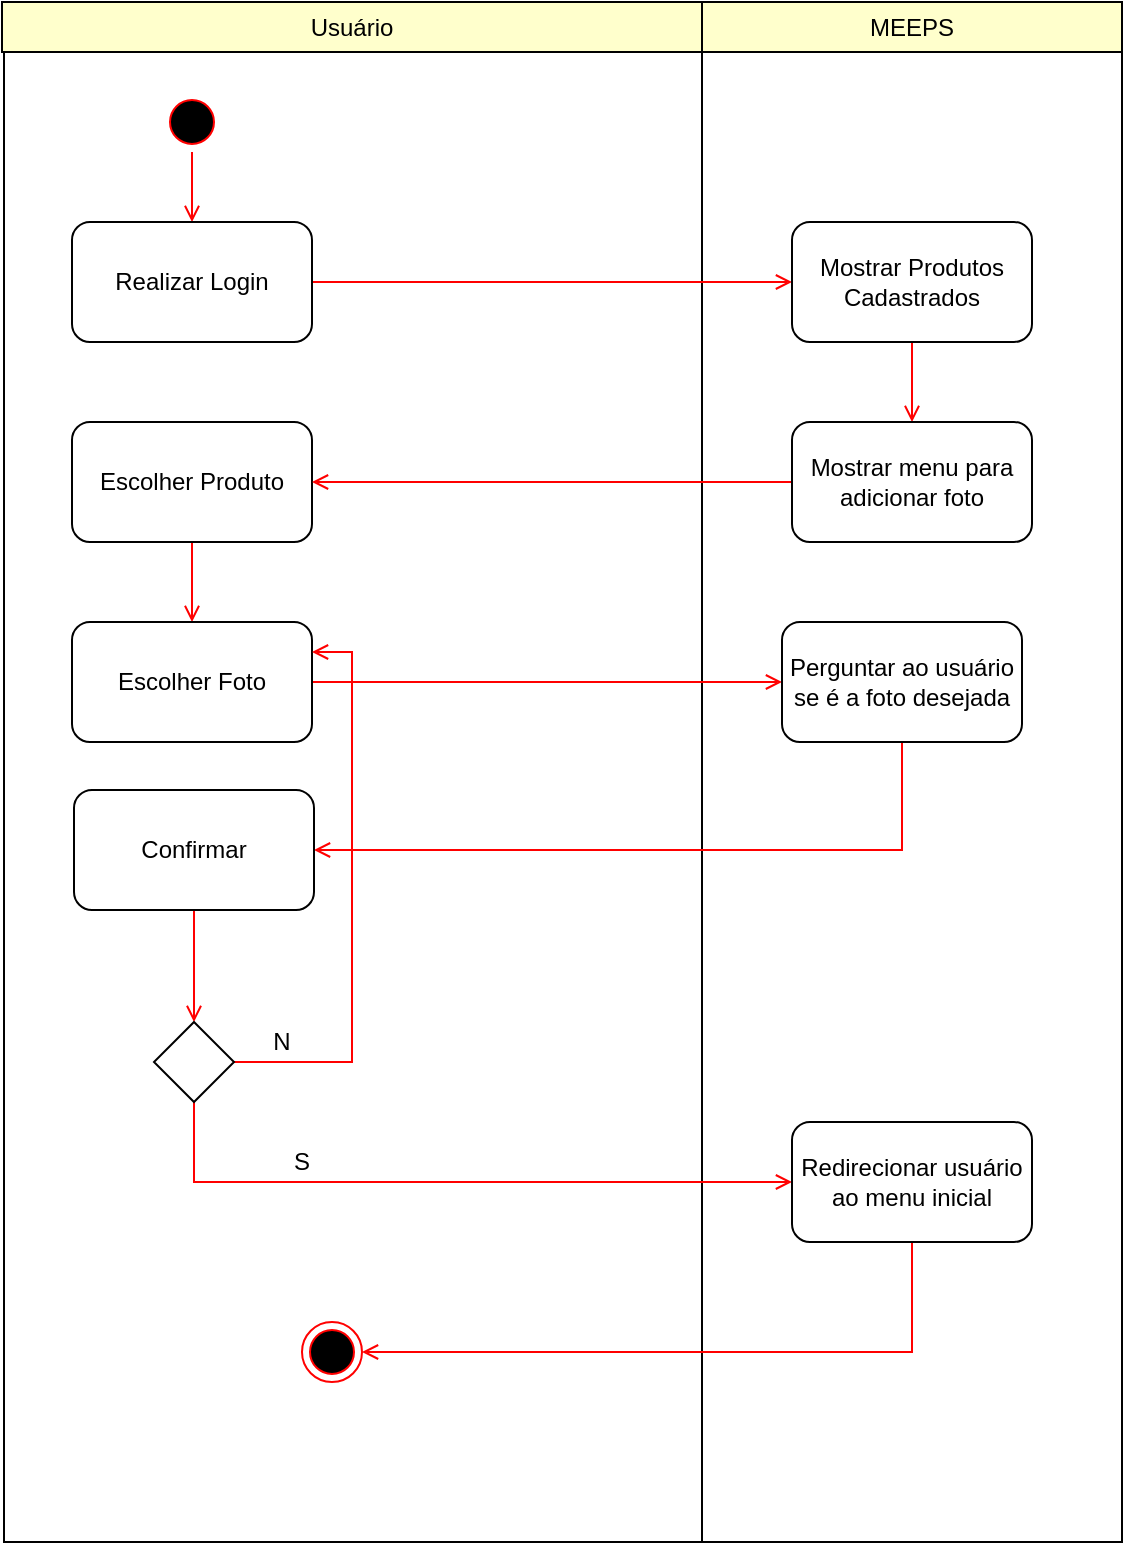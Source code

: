 <mxfile version="11.3.1" type="device" pages="1"><diagram id="EL3MX5njHhTajYj040Ra" name="Page-1"><mxGraphModel dx="2011" dy="1070" grid="1" gridSize="10" guides="1" tooltips="1" connect="1" arrows="1" fold="1" page="1" pageScale="1" pageWidth="827" pageHeight="1169" math="0" shadow="0"><root><mxCell id="0"/><mxCell id="1" parent="0"/><mxCell id="-ED3prRf9zqZRVHfGTgM-1" value="" style="rounded=0;whiteSpace=wrap;html=1;" parent="1" vertex="1"><mxGeometry x="460" y="285" width="210" height="745" as="geometry"/></mxCell><mxCell id="-ED3prRf9zqZRVHfGTgM-2" value="" style="rounded=0;whiteSpace=wrap;html=1;" parent="1" vertex="1"><mxGeometry x="111" y="285" width="349" height="745" as="geometry"/></mxCell><mxCell id="-ED3prRf9zqZRVHfGTgM-4" value="" style="ellipse;html=1;shape=endState;fillColor=#000000;strokeColor=#ff0000;" parent="1" vertex="1"><mxGeometry x="260" y="920" width="30" height="30" as="geometry"/></mxCell><mxCell id="-ED3prRf9zqZRVHfGTgM-5" value="Usuário" style="rounded=0;whiteSpace=wrap;html=1;strokeColor=#000000;fillColor=#FFFFCC;" parent="1" vertex="1"><mxGeometry x="110" y="260" width="350" height="25" as="geometry"/></mxCell><mxCell id="-ED3prRf9zqZRVHfGTgM-6" value="MEEPS" style="rounded=0;whiteSpace=wrap;html=1;strokeColor=#000000;fillColor=#FFFFCC;" parent="1" vertex="1"><mxGeometry x="460" y="260" width="210" height="25" as="geometry"/></mxCell><mxCell id="-ED3prRf9zqZRVHfGTgM-19" value="" style="edgeStyle=orthogonalEdgeStyle;rounded=0;orthogonalLoop=1;jettySize=auto;html=1;endArrow=open;endFill=0;strokeColor=#FF0000;" parent="1" source="-ED3prRf9zqZRVHfGTgM-7" target="-ED3prRf9zqZRVHfGTgM-18" edge="1"><mxGeometry relative="1" as="geometry"/></mxCell><mxCell id="-ED3prRf9zqZRVHfGTgM-7" value="" style="ellipse;html=1;shape=startState;fillColor=#000000;strokeColor=#ff0000;" parent="1" vertex="1"><mxGeometry x="190" y="305" width="30" height="30" as="geometry"/></mxCell><mxCell id="-ED3prRf9zqZRVHfGTgM-21" value="" style="edgeStyle=orthogonalEdgeStyle;rounded=0;orthogonalLoop=1;jettySize=auto;html=1;endArrow=open;endFill=0;strokeColor=#FF0000;" parent="1" source="-ED3prRf9zqZRVHfGTgM-18" target="-ED3prRf9zqZRVHfGTgM-20" edge="1"><mxGeometry relative="1" as="geometry"/></mxCell><mxCell id="-ED3prRf9zqZRVHfGTgM-18" value="Realizar Login" style="rounded=1;whiteSpace=wrap;html=1;" parent="1" vertex="1"><mxGeometry x="145" y="370" width="120" height="60" as="geometry"/></mxCell><mxCell id="-ED3prRf9zqZRVHfGTgM-25" value="" style="edgeStyle=orthogonalEdgeStyle;rounded=0;orthogonalLoop=1;jettySize=auto;html=1;endArrow=open;endFill=0;strokeColor=#FF0000;" parent="1" source="-ED3prRf9zqZRVHfGTgM-20" target="-ED3prRf9zqZRVHfGTgM-24" edge="1"><mxGeometry relative="1" as="geometry"/></mxCell><mxCell id="-ED3prRf9zqZRVHfGTgM-20" value="Mostrar Produtos Cadastrados" style="rounded=1;whiteSpace=wrap;html=1;" parent="1" vertex="1"><mxGeometry x="505" y="370" width="120" height="60" as="geometry"/></mxCell><mxCell id="-ED3prRf9zqZRVHfGTgM-30" value="" style="edgeStyle=orthogonalEdgeStyle;rounded=0;orthogonalLoop=1;jettySize=auto;html=1;endArrow=open;endFill=0;strokeColor=#FF0000;" parent="1" source="-ED3prRf9zqZRVHfGTgM-22" target="-ED3prRf9zqZRVHfGTgM-27" edge="1"><mxGeometry relative="1" as="geometry"/></mxCell><mxCell id="-ED3prRf9zqZRVHfGTgM-22" value="Escolher Produto" style="rounded=1;whiteSpace=wrap;html=1;" parent="1" vertex="1"><mxGeometry x="145" y="470" width="120" height="60" as="geometry"/></mxCell><mxCell id="-ED3prRf9zqZRVHfGTgM-29" value="" style="edgeStyle=orthogonalEdgeStyle;rounded=0;orthogonalLoop=1;jettySize=auto;html=1;endArrow=open;endFill=0;strokeColor=#FF0000;" parent="1" source="-ED3prRf9zqZRVHfGTgM-24" target="-ED3prRf9zqZRVHfGTgM-22" edge="1"><mxGeometry relative="1" as="geometry"/></mxCell><mxCell id="-ED3prRf9zqZRVHfGTgM-24" value="Mostrar menu para adicionar foto" style="rounded=1;whiteSpace=wrap;html=1;" parent="1" vertex="1"><mxGeometry x="505" y="470" width="120" height="60" as="geometry"/></mxCell><mxCell id="-ED3prRf9zqZRVHfGTgM-32" value="" style="edgeStyle=orthogonalEdgeStyle;rounded=0;orthogonalLoop=1;jettySize=auto;html=1;endArrow=open;endFill=0;strokeColor=#FF0000;" parent="1" source="-ED3prRf9zqZRVHfGTgM-27" target="-ED3prRf9zqZRVHfGTgM-31" edge="1"><mxGeometry relative="1" as="geometry"/></mxCell><mxCell id="-ED3prRf9zqZRVHfGTgM-27" value="Escolher Foto" style="rounded=1;whiteSpace=wrap;html=1;" parent="1" vertex="1"><mxGeometry x="145" y="570" width="120" height="60" as="geometry"/></mxCell><mxCell id="-ED3prRf9zqZRVHfGTgM-34" style="edgeStyle=orthogonalEdgeStyle;rounded=0;orthogonalLoop=1;jettySize=auto;html=1;entryX=1;entryY=0.5;entryDx=0;entryDy=0;endArrow=open;endFill=0;strokeColor=#FF0000;" parent="1" source="-ED3prRf9zqZRVHfGTgM-31" target="-ED3prRf9zqZRVHfGTgM-33" edge="1"><mxGeometry relative="1" as="geometry"><Array as="points"><mxPoint x="560" y="684"/></Array></mxGeometry></mxCell><mxCell id="-ED3prRf9zqZRVHfGTgM-31" value="Perguntar ao usuário se é a foto desejada" style="rounded=1;whiteSpace=wrap;html=1;" parent="1" vertex="1"><mxGeometry x="500" y="570" width="120" height="60" as="geometry"/></mxCell><mxCell id="-ED3prRf9zqZRVHfGTgM-40" value="" style="edgeStyle=orthogonalEdgeStyle;rounded=0;orthogonalLoop=1;jettySize=auto;html=1;endArrow=open;endFill=0;strokeColor=#FF0000;" parent="1" source="-ED3prRf9zqZRVHfGTgM-33" target="-ED3prRf9zqZRVHfGTgM-39" edge="1"><mxGeometry relative="1" as="geometry"/></mxCell><mxCell id="-ED3prRf9zqZRVHfGTgM-33" value="Confirmar" style="rounded=1;whiteSpace=wrap;html=1;" parent="1" vertex="1"><mxGeometry x="146" y="654" width="120" height="60" as="geometry"/></mxCell><mxCell id="-ED3prRf9zqZRVHfGTgM-43" style="edgeStyle=orthogonalEdgeStyle;rounded=0;orthogonalLoop=1;jettySize=auto;html=1;entryX=1;entryY=0.25;entryDx=0;entryDy=0;endArrow=open;endFill=0;strokeColor=#FF0000;" parent="1" source="-ED3prRf9zqZRVHfGTgM-39" target="-ED3prRf9zqZRVHfGTgM-27" edge="1"><mxGeometry relative="1" as="geometry"><Array as="points"><mxPoint x="285" y="790"/><mxPoint x="285" y="585"/></Array></mxGeometry></mxCell><mxCell id="-ED3prRf9zqZRVHfGTgM-46" style="edgeStyle=orthogonalEdgeStyle;rounded=0;orthogonalLoop=1;jettySize=auto;html=1;entryX=0;entryY=0.5;entryDx=0;entryDy=0;endArrow=open;endFill=0;strokeColor=#FF0000;" parent="1" source="-ED3prRf9zqZRVHfGTgM-39" target="-ED3prRf9zqZRVHfGTgM-45" edge="1"><mxGeometry relative="1" as="geometry"><Array as="points"><mxPoint x="206" y="850"/></Array></mxGeometry></mxCell><mxCell id="-ED3prRf9zqZRVHfGTgM-39" value="" style="rhombus;whiteSpace=wrap;html=1;" parent="1" vertex="1"><mxGeometry x="186" y="770" width="40" height="40" as="geometry"/></mxCell><mxCell id="-ED3prRf9zqZRVHfGTgM-44" value="N" style="text;html=1;strokeColor=none;fillColor=none;align=center;verticalAlign=middle;whiteSpace=wrap;rounded=0;" parent="1" vertex="1"><mxGeometry x="230" y="770" width="40" height="20" as="geometry"/></mxCell><mxCell id="-ED3prRf9zqZRVHfGTgM-49" style="edgeStyle=orthogonalEdgeStyle;rounded=0;orthogonalLoop=1;jettySize=auto;html=1;entryX=1;entryY=0.5;entryDx=0;entryDy=0;endArrow=open;endFill=0;strokeColor=#FF0000;" parent="1" source="-ED3prRf9zqZRVHfGTgM-45" target="-ED3prRf9zqZRVHfGTgM-4" edge="1"><mxGeometry relative="1" as="geometry"><Array as="points"><mxPoint x="565" y="935"/></Array></mxGeometry></mxCell><mxCell id="-ED3prRf9zqZRVHfGTgM-45" value="Redirecionar usuário ao menu inicial" style="rounded=1;whiteSpace=wrap;html=1;" parent="1" vertex="1"><mxGeometry x="505" y="820" width="120" height="60" as="geometry"/></mxCell><mxCell id="-ED3prRf9zqZRVHfGTgM-47" value="S" style="text;html=1;strokeColor=none;fillColor=none;align=center;verticalAlign=middle;whiteSpace=wrap;rounded=0;" parent="1" vertex="1"><mxGeometry x="240" y="830" width="40" height="20" as="geometry"/></mxCell></root></mxGraphModel></diagram></mxfile>